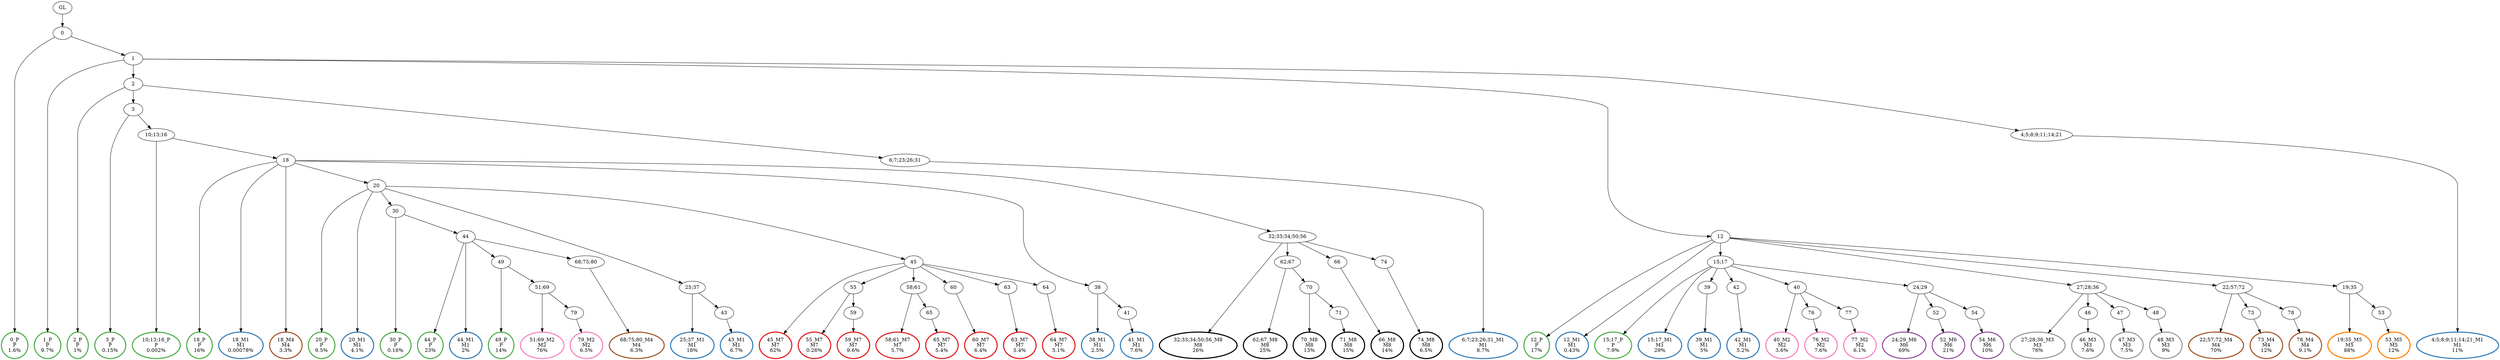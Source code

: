 digraph T {
	{
		rank=same
		108 [penwidth=3,colorscheme=set19,color=3,label="0_P\nP\n1.6%"]
		106 [penwidth=3,colorscheme=set19,color=3,label="1_P\nP\n9.7%"]
		104 [penwidth=3,colorscheme=set19,color=3,label="2_P\nP\n1%"]
		102 [penwidth=3,colorscheme=set19,color=3,label="3_P\nP\n0.15%"]
		100 [penwidth=3,colorscheme=set19,color=3,label="10;13;16_P\nP\n0.002%"]
		98 [penwidth=3,colorscheme=set19,color=3,label="18_P\nP\n16%"]
		96 [penwidth=3,colorscheme=set19,color=3,label="20_P\nP\n9.5%"]
		94 [penwidth=3,colorscheme=set19,color=3,label="30_P\nP\n0.16%"]
		92 [penwidth=3,colorscheme=set19,color=3,label="44_P\nP\n23%"]
		90 [penwidth=3,colorscheme=set19,color=3,label="49_P\nP\n14%"]
		88 [penwidth=3,colorscheme=set19,color=3,label="12_P\nP\n17%"]
		86 [penwidth=3,colorscheme=set19,color=3,label="15;17_P\nP\n7.9%"]
		85 [penwidth=3,colorscheme=set19,color=2,label="18_M1\nM1\n0.00078%"]
		84 [penwidth=3,colorscheme=set19,color=2,label="20_M1\nM1\n4.1%"]
		82 [penwidth=3,colorscheme=set19,color=2,label="25;37_M1\nM1\n18%"]
		80 [penwidth=3,colorscheme=set19,color=2,label="43_M1\nM1\n6.7%"]
		79 [penwidth=3,colorscheme=set19,color=2,label="44_M1\nM1\n2%"]
		77 [penwidth=3,colorscheme=set19,color=2,label="38_M1\nM1\n2.5%"]
		75 [penwidth=3,colorscheme=set19,color=2,label="41_M1\nM1\n7.6%"]
		73 [penwidth=3,colorscheme=set19,color=2,label="6;7;23;26;31_M1\nM1\n8.7%"]
		71 [penwidth=3,colorscheme=set19,color=2,label="4;5;8;9;11;14;21_M1\nM1\n11%"]
		70 [penwidth=3,colorscheme=set19,color=2,label="12_M1\nM1\n0.43%"]
		69 [penwidth=3,colorscheme=set19,color=2,label="15;17_M1\nM1\n29%"]
		67 [penwidth=3,colorscheme=set19,color=2,label="39_M1\nM1\n5%"]
		65 [penwidth=3,colorscheme=set19,color=2,label="42_M1\nM1\n5.2%"]
		63 [penwidth=3,colorscheme=set19,color=8,label="51;69_M2\nM2\n76%"]
		61 [penwidth=3,colorscheme=set19,color=8,label="79_M2\nM2\n6.5%"]
		59 [penwidth=3,colorscheme=set19,color=8,label="40_M2\nM2\n3.6%"]
		57 [penwidth=3,colorscheme=set19,color=8,label="76_M2\nM2\n7.6%"]
		55 [penwidth=3,colorscheme=set19,color=8,label="77_M2\nM2\n6.1%"]
		53 [penwidth=3,colorscheme=set19,color=9,label="27;28;36_M3\nM3\n76%"]
		51 [penwidth=3,colorscheme=set19,color=9,label="46_M3\nM3\n7.6%"]
		49 [penwidth=3,colorscheme=set19,color=9,label="47_M3\nM3\n7.5%"]
		47 [penwidth=3,colorscheme=set19,color=9,label="48_M3\nM3\n9%"]
		46 [penwidth=3,colorscheme=set19,color=7,label="18_M4\nM4\n3.3%"]
		44 [penwidth=3,colorscheme=set19,color=7,label="68;75;80_M4\nM4\n6.3%"]
		42 [penwidth=3,colorscheme=set19,color=7,label="22;57;72_M4\nM4\n70%"]
		40 [penwidth=3,colorscheme=set19,color=7,label="73_M4\nM4\n12%"]
		38 [penwidth=3,colorscheme=set19,color=7,label="78_M4\nM4\n9.1%"]
		36 [penwidth=3,colorscheme=set19,color=5,label="19;35_M5\nM5\n88%"]
		34 [penwidth=3,colorscheme=set19,color=5,label="53_M5\nM5\n12%"]
		32 [penwidth=3,colorscheme=set19,color=4,label="24;29_M6\nM6\n69%"]
		30 [penwidth=3,colorscheme=set19,color=4,label="52_M6\nM6\n21%"]
		28 [penwidth=3,colorscheme=set19,color=4,label="54_M6\nM6\n10%"]
		26 [penwidth=3,colorscheme=set19,color=1,label="45_M7\nM7\n62%"]
		24 [penwidth=3,colorscheme=set19,color=1,label="55_M7\nM7\n0.26%"]
		22 [penwidth=3,colorscheme=set19,color=1,label="59_M7\nM7\n9.6%"]
		20 [penwidth=3,colorscheme=set19,color=1,label="58;61_M7\nM7\n5.7%"]
		18 [penwidth=3,colorscheme=set19,color=1,label="65_M7\nM7\n5.4%"]
		16 [penwidth=3,colorscheme=set19,color=1,label="60_M7\nM7\n6.4%"]
		14 [penwidth=3,colorscheme=set19,color=1,label="63_M7\nM7\n5.4%"]
		12 [penwidth=3,colorscheme=set19,color=1,label="64_M7\nM7\n5.1%"]
		10 [penwidth=3,colorscheme=set19,color=10,label="32;33;34;50;56_M8\nM8\n26%"]
		8 [penwidth=3,colorscheme=set19,color=10,label="62;67_M8\nM8\n25%"]
		6 [penwidth=3,colorscheme=set19,color=10,label="70_M8\nM8\n13%"]
		4 [penwidth=3,colorscheme=set19,color=10,label="71_M8\nM8\n15%"]
		2 [penwidth=3,colorscheme=set19,color=10,label="66_M8\nM8\n14%"]
		0 [penwidth=3,colorscheme=set19,color=10,label="74_M8\nM8\n6.5%"]
	}
	110 [label="GL"]
	109 [label="0"]
	107 [label="1"]
	105 [label="2"]
	103 [label="3"]
	101 [label="10;13;16"]
	99 [label="18"]
	97 [label="20"]
	95 [label="30"]
	93 [label="44"]
	91 [label="49"]
	89 [label="12"]
	87 [label="15;17"]
	83 [label="25;37"]
	81 [label="43"]
	78 [label="38"]
	76 [label="41"]
	74 [label="6;7;23;26;31"]
	72 [label="4;5;8;9;11;14;21"]
	68 [label="39"]
	66 [label="42"]
	64 [label="51;69"]
	62 [label="79"]
	60 [label="40"]
	58 [label="76"]
	56 [label="77"]
	54 [label="27;28;36"]
	52 [label="46"]
	50 [label="47"]
	48 [label="48"]
	45 [label="68;75;80"]
	43 [label="22;57;72"]
	41 [label="73"]
	39 [label="78"]
	37 [label="19;35"]
	35 [label="53"]
	33 [label="24;29"]
	31 [label="52"]
	29 [label="54"]
	27 [label="45"]
	25 [label="55"]
	23 [label="59"]
	21 [label="58;61"]
	19 [label="65"]
	17 [label="60"]
	15 [label="63"]
	13 [label="64"]
	11 [label="32;33;34;50;56"]
	9 [label="62;67"]
	7 [label="70"]
	5 [label="71"]
	3 [label="66"]
	1 [label="74"]
	110 -> 109
	109 -> 108
	109 -> 107
	107 -> 106
	107 -> 105
	107 -> 89
	107 -> 72
	105 -> 104
	105 -> 103
	105 -> 74
	103 -> 102
	103 -> 101
	101 -> 100
	101 -> 99
	99 -> 98
	99 -> 97
	99 -> 85
	99 -> 78
	99 -> 46
	99 -> 11
	97 -> 96
	97 -> 95
	97 -> 84
	97 -> 83
	97 -> 27
	95 -> 94
	95 -> 93
	93 -> 92
	93 -> 91
	93 -> 79
	93 -> 45
	91 -> 90
	91 -> 64
	89 -> 88
	89 -> 87
	89 -> 70
	89 -> 54
	89 -> 43
	89 -> 37
	87 -> 86
	87 -> 69
	87 -> 68
	87 -> 66
	87 -> 60
	87 -> 33
	83 -> 82
	83 -> 81
	81 -> 80
	78 -> 77
	78 -> 76
	76 -> 75
	74 -> 73
	72 -> 71
	68 -> 67
	66 -> 65
	64 -> 63
	64 -> 62
	62 -> 61
	60 -> 59
	60 -> 58
	60 -> 56
	58 -> 57
	56 -> 55
	54 -> 53
	54 -> 52
	54 -> 50
	54 -> 48
	52 -> 51
	50 -> 49
	48 -> 47
	45 -> 44
	43 -> 42
	43 -> 41
	43 -> 39
	41 -> 40
	39 -> 38
	37 -> 36
	37 -> 35
	35 -> 34
	33 -> 32
	33 -> 31
	33 -> 29
	31 -> 30
	29 -> 28
	27 -> 26
	27 -> 25
	27 -> 21
	27 -> 17
	27 -> 15
	27 -> 13
	25 -> 24
	25 -> 23
	23 -> 22
	21 -> 20
	21 -> 19
	19 -> 18
	17 -> 16
	15 -> 14
	13 -> 12
	11 -> 10
	11 -> 9
	11 -> 3
	11 -> 1
	9 -> 8
	9 -> 7
	7 -> 6
	7 -> 5
	5 -> 4
	3 -> 2
	1 -> 0
}

